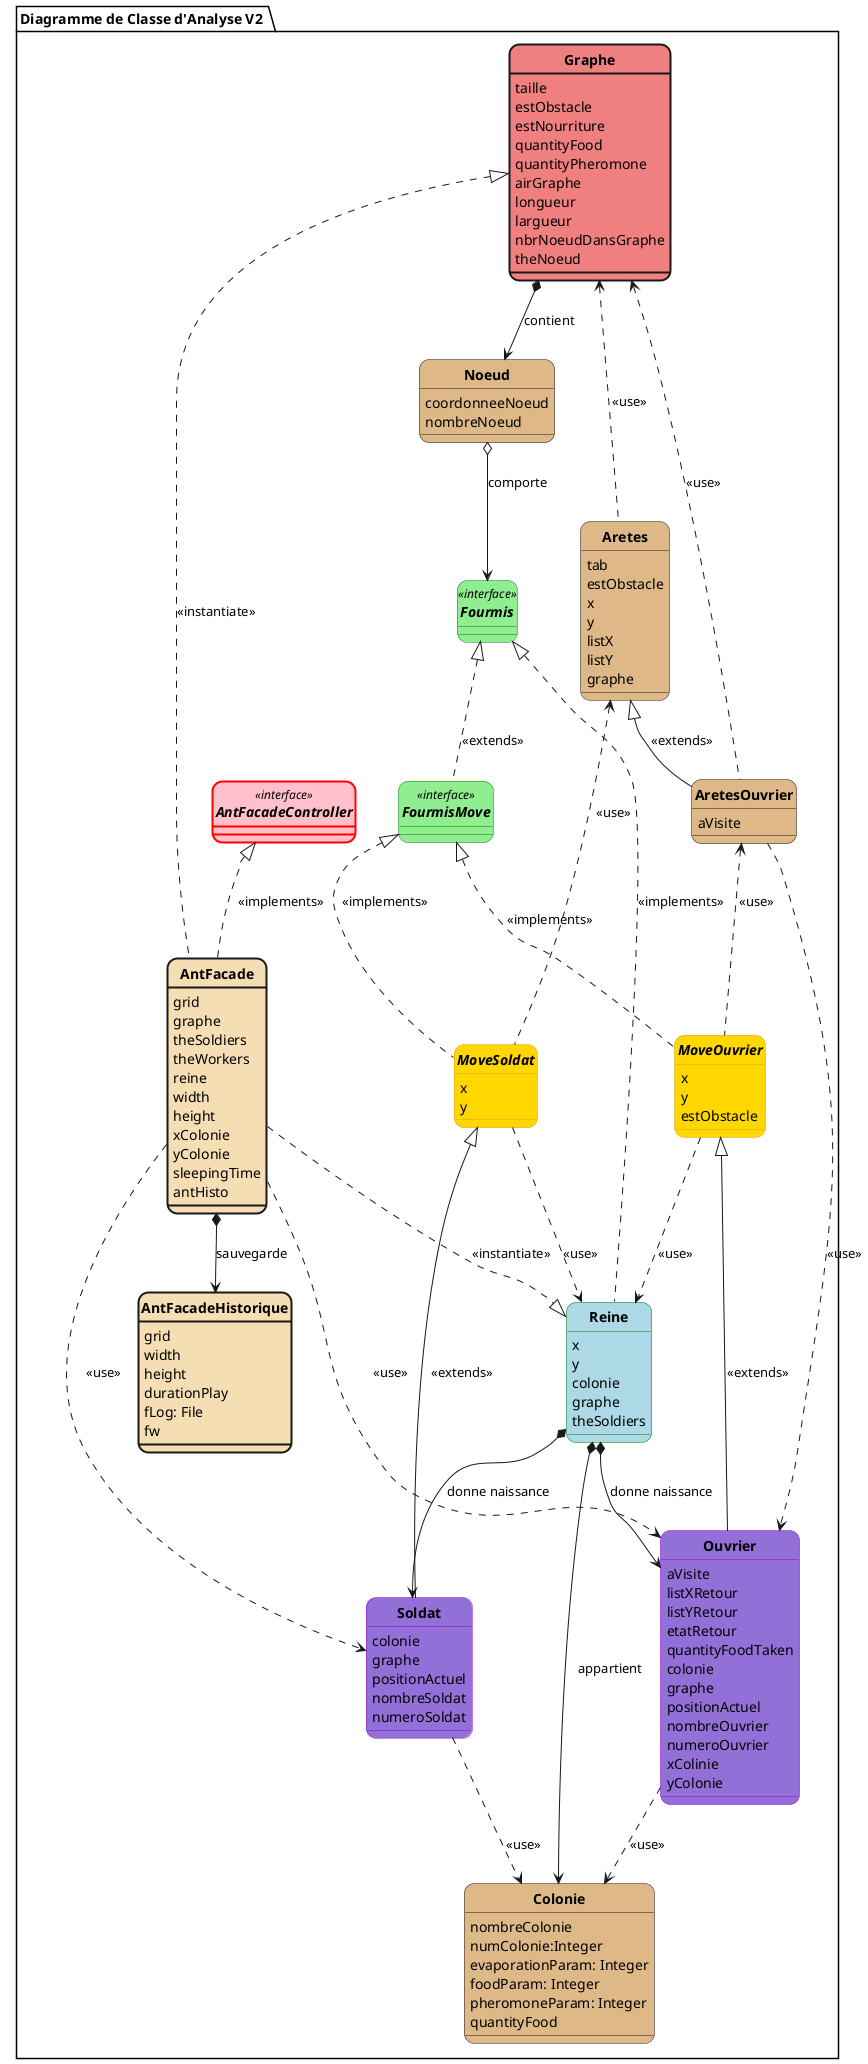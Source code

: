 @startuml
'https://plantuml.com/class-diagram

skinparam style strictuml
skinparam classAttributeIconSize 0
skinparam classFontStyle Bold
skinparam roundcorner 20
hide enum methods

package "Diagramme de Classe d'Analyse V2 " <<Folder>> {
  interface AntFacadeController <<interface>> #pink ##[bold]red {
  }

  class Graphe #lightcoral;line.bold {
      taille
      estObstacle
      estNourriture
      quantityFood
      quantityPheromone
      airGraphe
      longueur
      largueur
      nbrNoeudDansGraphe
      theNoeud
  }

  class Colonie #burlywood {
      nombreColonie
      numColonie:Integer
      evaporationParam: Integer
      foodParam: Integer
      pheromoneParam: Integer
      quantityFood
  }

  class Noeud #burlywood {
      coordonneeNoeud
      nombreNoeud
  }

  class AntFacade #back:Wheat;line.bold {
      grid
      graphe
      theSoldiers
      theWorkers
      reine
      width
      height
      xColonie
      yColonie
      sleepingTime
      antHisto
  }

    class AntFacadeHistorique #back:Wheat;line.bold {
        grid
        width
        height
        durationPlay
        fLog: File
        fw
    }

  class Aretes #burlywood {
      tab
      estObstacle
      x
      y
      listX
      listY
      graphe
  }

  class AretesOuvrier #burlywood {
        aVisite
    }

  interface Fourmis <<interface>> #lightgreen;line:green {
  }

  class Reine #lightblue;line:green {
      x
      y
      colonie
      graphe
      theSoldiers
  }

  interface FourmisMove <<interface>> #lightgreen;line:green {
  }

  abstract class MoveSoldat #gold;line:goldenrod {
      x
      y
  }

  abstract class MoveOuvrier #gold;line:goldenrod  {
      x
      y
      estObstacle
  }

  class Soldat #mediumpurple;line:darkviolet {
      colonie
      graphe
      positionActuel
      nombreSoldat
      numeroSoldat
  }

   class Ouvrier #mediumpurple;line:darkviolet {
        aVisite
        listXRetour
        listYRetour
        etatRetour
        quantityFoodTaken
        colonie
        graphe
        positionActuel
        nombreOuvrier
        numeroOuvrier
        xColinie
        yColonie
    }
}


AntFacadeController <|.. AntFacade : <<implements>>
AntFacade .up.|> Graphe : <<instantiate>>
AntFacade ..|> Reine : <<instantiate>>

Graphe  *--> Noeud : contient

Reine  *-> Colonie : appartient
Noeud  o-->  Fourmis : comporte

Fourmis <|.. Reine : <<implements>>
Fourmis <|.. FourmisMove : <<extends>>

Aretes <|-- AretesOuvrier : <<extends>>
Aretes <.. MoveSoldat : <<use>>
AretesOuvrier <.. MoveOuvrier : <<use>>

FourmisMove <|.. MoveOuvrier : \n\n<<implements>>
FourmisMove <|.. MoveSoldat : <<implements>>

MoveSoldat <|-- Soldat : <<extends>>
MoveOuvrier <|-- Ouvrier : <<extends>>
Reine  *-->  Soldat : donne naissance
Reine  *-->  Ouvrier : donne naissance

AntFacade ..> Soldat : <<use>>
AntFacade ..> Ouvrier : <<use>>
Aretes .up.> Graphe : <<use>>
AretesOuvrier .up.> Graphe : <<use>>
AretesOuvrier ..> Ouvrier : <<use>>
MoveSoldat ..> Reine : <<use>>
MoveOuvrier ..> Reine : <<use>>
Ouvrier ..> Colonie : <<use>>
Soldat ..> Colonie : <<use>>
AntFacade *--> AntFacadeHistorique : sauvegarde

@enduml